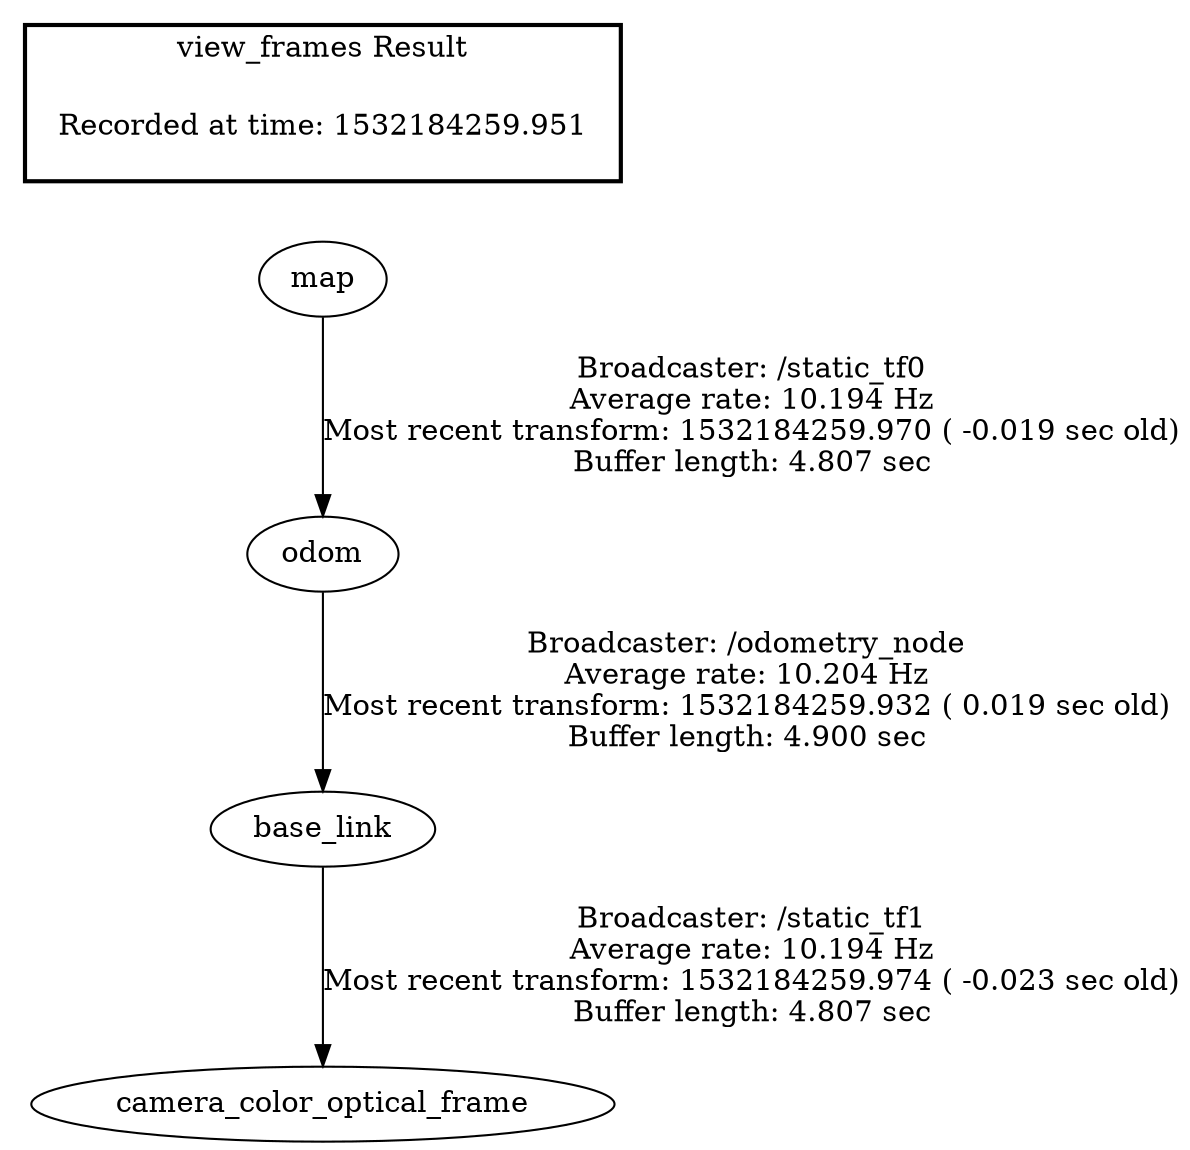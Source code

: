 digraph G {
"odom" -> "base_link"[label="Broadcaster: /odometry_node\nAverage rate: 10.204 Hz\nMost recent transform: 1532184259.932 ( 0.019 sec old)\nBuffer length: 4.900 sec\n"];
"map" -> "odom"[label="Broadcaster: /static_tf0\nAverage rate: 10.194 Hz\nMost recent transform: 1532184259.970 ( -0.019 sec old)\nBuffer length: 4.807 sec\n"];
"base_link" -> "camera_color_optical_frame"[label="Broadcaster: /static_tf1\nAverage rate: 10.194 Hz\nMost recent transform: 1532184259.974 ( -0.023 sec old)\nBuffer length: 4.807 sec\n"];
edge [style=invis];
 subgraph cluster_legend { style=bold; color=black; label ="view_frames Result";
"Recorded at time: 1532184259.951"[ shape=plaintext ] ;
 }->"map";
}